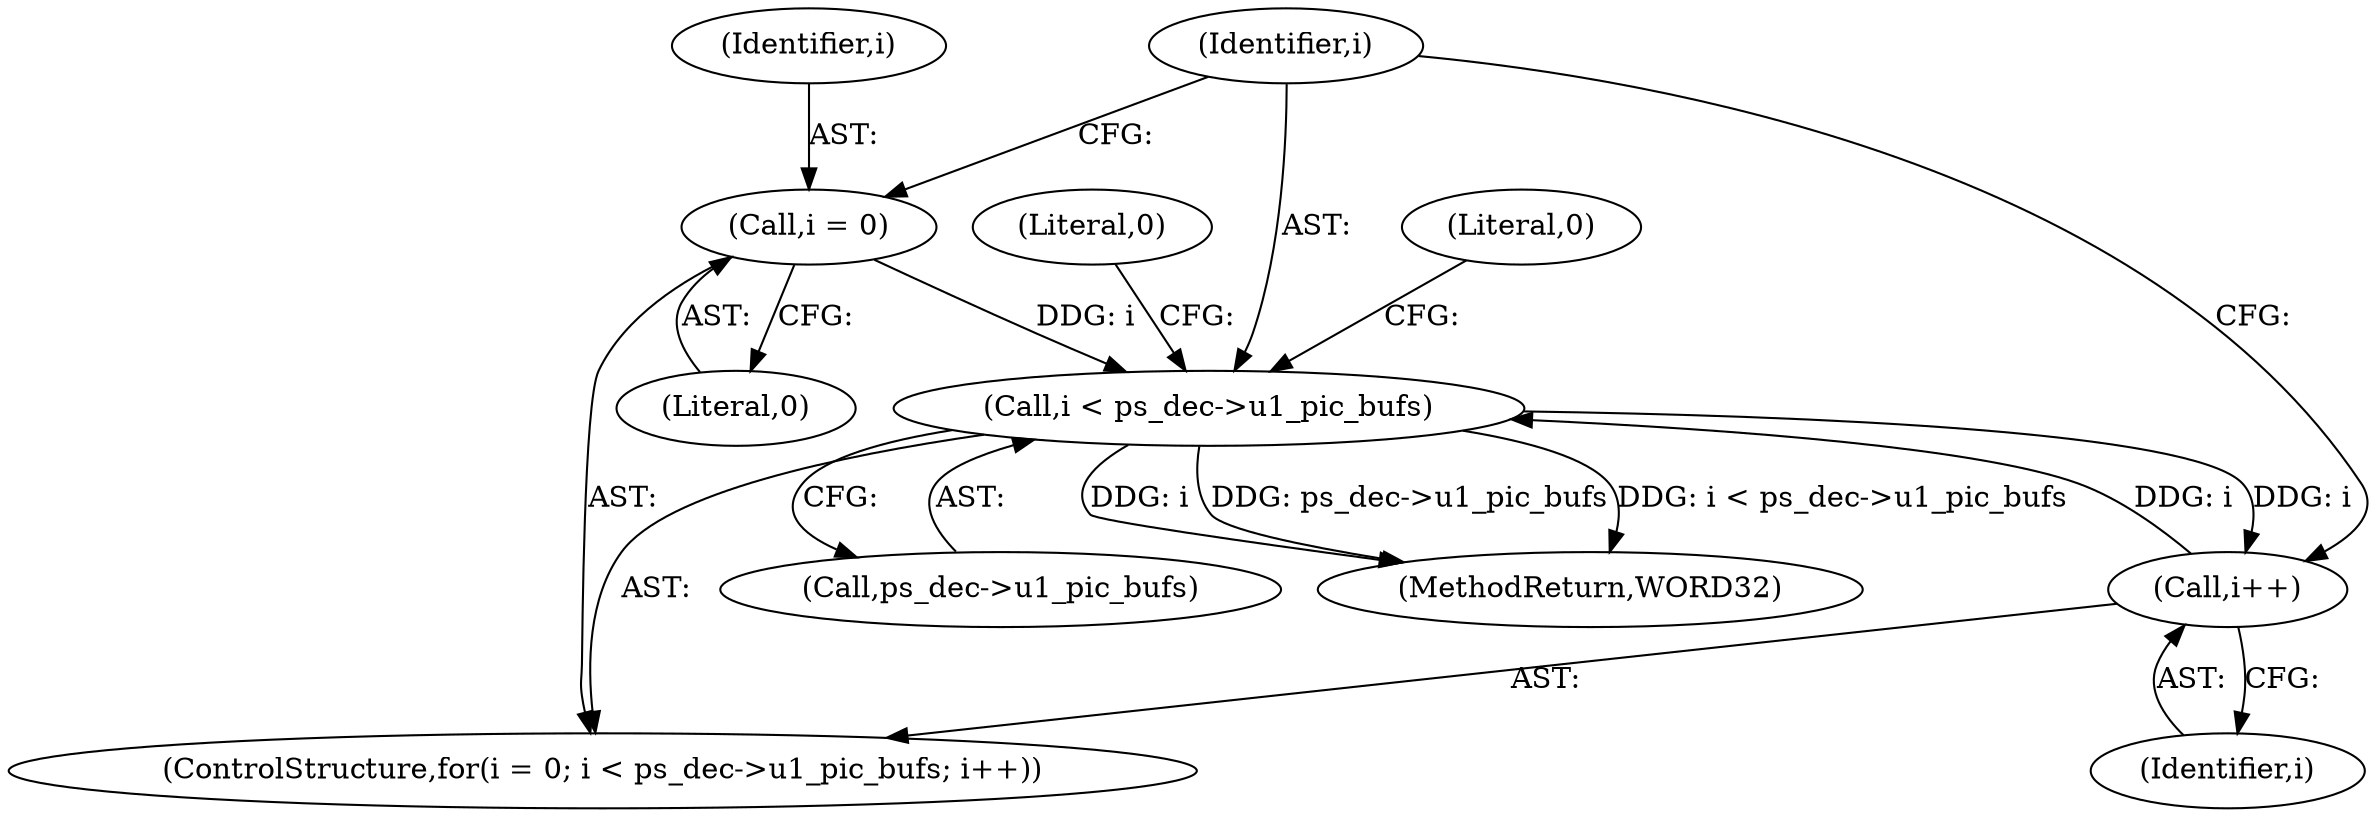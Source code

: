 digraph "0_Android_7554755536019e439433c515eeb44e701fb3bfb2@pointer" {
"1000558" [label="(Call,i < ps_dec->u1_pic_bufs)"];
"1000555" [label="(Call,i = 0)"];
"1000563" [label="(Call,i++)"];
"1000558" [label="(Call,i < ps_dec->u1_pic_bufs)"];
"1000555" [label="(Call,i = 0)"];
"1000564" [label="(Identifier,i)"];
"1000589" [label="(Literal,0)"];
"1000558" [label="(Call,i < ps_dec->u1_pic_bufs)"];
"1000560" [label="(Call,ps_dec->u1_pic_bufs)"];
"1000554" [label="(ControlStructure,for(i = 0; i < ps_dec->u1_pic_bufs; i++))"];
"1002142" [label="(MethodReturn,WORD32)"];
"1000563" [label="(Call,i++)"];
"1000556" [label="(Identifier,i)"];
"1000559" [label="(Identifier,i)"];
"1000569" [label="(Literal,0)"];
"1000557" [label="(Literal,0)"];
"1000558" -> "1000554"  [label="AST: "];
"1000558" -> "1000560"  [label="CFG: "];
"1000559" -> "1000558"  [label="AST: "];
"1000560" -> "1000558"  [label="AST: "];
"1000569" -> "1000558"  [label="CFG: "];
"1000589" -> "1000558"  [label="CFG: "];
"1000558" -> "1002142"  [label="DDG: ps_dec->u1_pic_bufs"];
"1000558" -> "1002142"  [label="DDG: i < ps_dec->u1_pic_bufs"];
"1000558" -> "1002142"  [label="DDG: i"];
"1000555" -> "1000558"  [label="DDG: i"];
"1000563" -> "1000558"  [label="DDG: i"];
"1000558" -> "1000563"  [label="DDG: i"];
"1000555" -> "1000554"  [label="AST: "];
"1000555" -> "1000557"  [label="CFG: "];
"1000556" -> "1000555"  [label="AST: "];
"1000557" -> "1000555"  [label="AST: "];
"1000559" -> "1000555"  [label="CFG: "];
"1000563" -> "1000554"  [label="AST: "];
"1000563" -> "1000564"  [label="CFG: "];
"1000564" -> "1000563"  [label="AST: "];
"1000559" -> "1000563"  [label="CFG: "];
}
